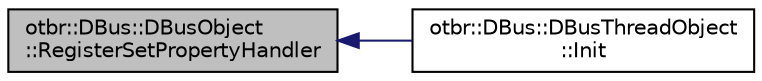 digraph "otbr::DBus::DBusObject::RegisterSetPropertyHandler"
{
  edge [fontname="Helvetica",fontsize="10",labelfontname="Helvetica",labelfontsize="10"];
  node [fontname="Helvetica",fontsize="10",shape=record];
  rankdir="LR";
  Node15 [label="otbr::DBus::DBusObject\l::RegisterSetPropertyHandler",height=0.2,width=0.4,color="black", fillcolor="grey75", style="filled", fontcolor="black"];
  Node15 -> Node16 [dir="back",color="midnightblue",fontsize="10",style="solid",fontname="Helvetica"];
  Node16 [label="otbr::DBus::DBusThreadObject\l::Init",height=0.2,width=0.4,color="black", fillcolor="white", style="filled",URL="$de/d73/classotbr_1_1DBus_1_1DBusThreadObject.html#a56365e35e991a3d5c2462d3c224b27b7",tooltip="This method initializes the dbus thread object. "];
}
